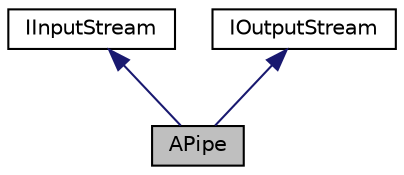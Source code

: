 digraph "APipe"
{
 // LATEX_PDF_SIZE
  edge [fontname="Helvetica",fontsize="10",labelfontname="Helvetica",labelfontsize="10"];
  node [fontname="Helvetica",fontsize="10",shape=record];
  Node1 [label="APipe",height=0.2,width=0.4,color="black", fillcolor="grey75", style="filled", fontcolor="black",tooltip="A thread safe buffer that converts an IInputStream to IOutputStream (and otherwise)."];
  Node2 -> Node1 [dir="back",color="midnightblue",fontsize="10",style="solid",fontname="Helvetica"];
  Node2 [label="IInputStream",height=0.2,width=0.4,color="black", fillcolor="white", style="filled",URL="$classIInputStream.html",tooltip="Represents an input stream."];
  Node3 -> Node1 [dir="back",color="midnightblue",fontsize="10",style="solid",fontname="Helvetica"];
  Node3 [label="IOutputStream",height=0.2,width=0.4,color="black", fillcolor="white", style="filled",URL="$classIOutputStream.html",tooltip=" "];
}
